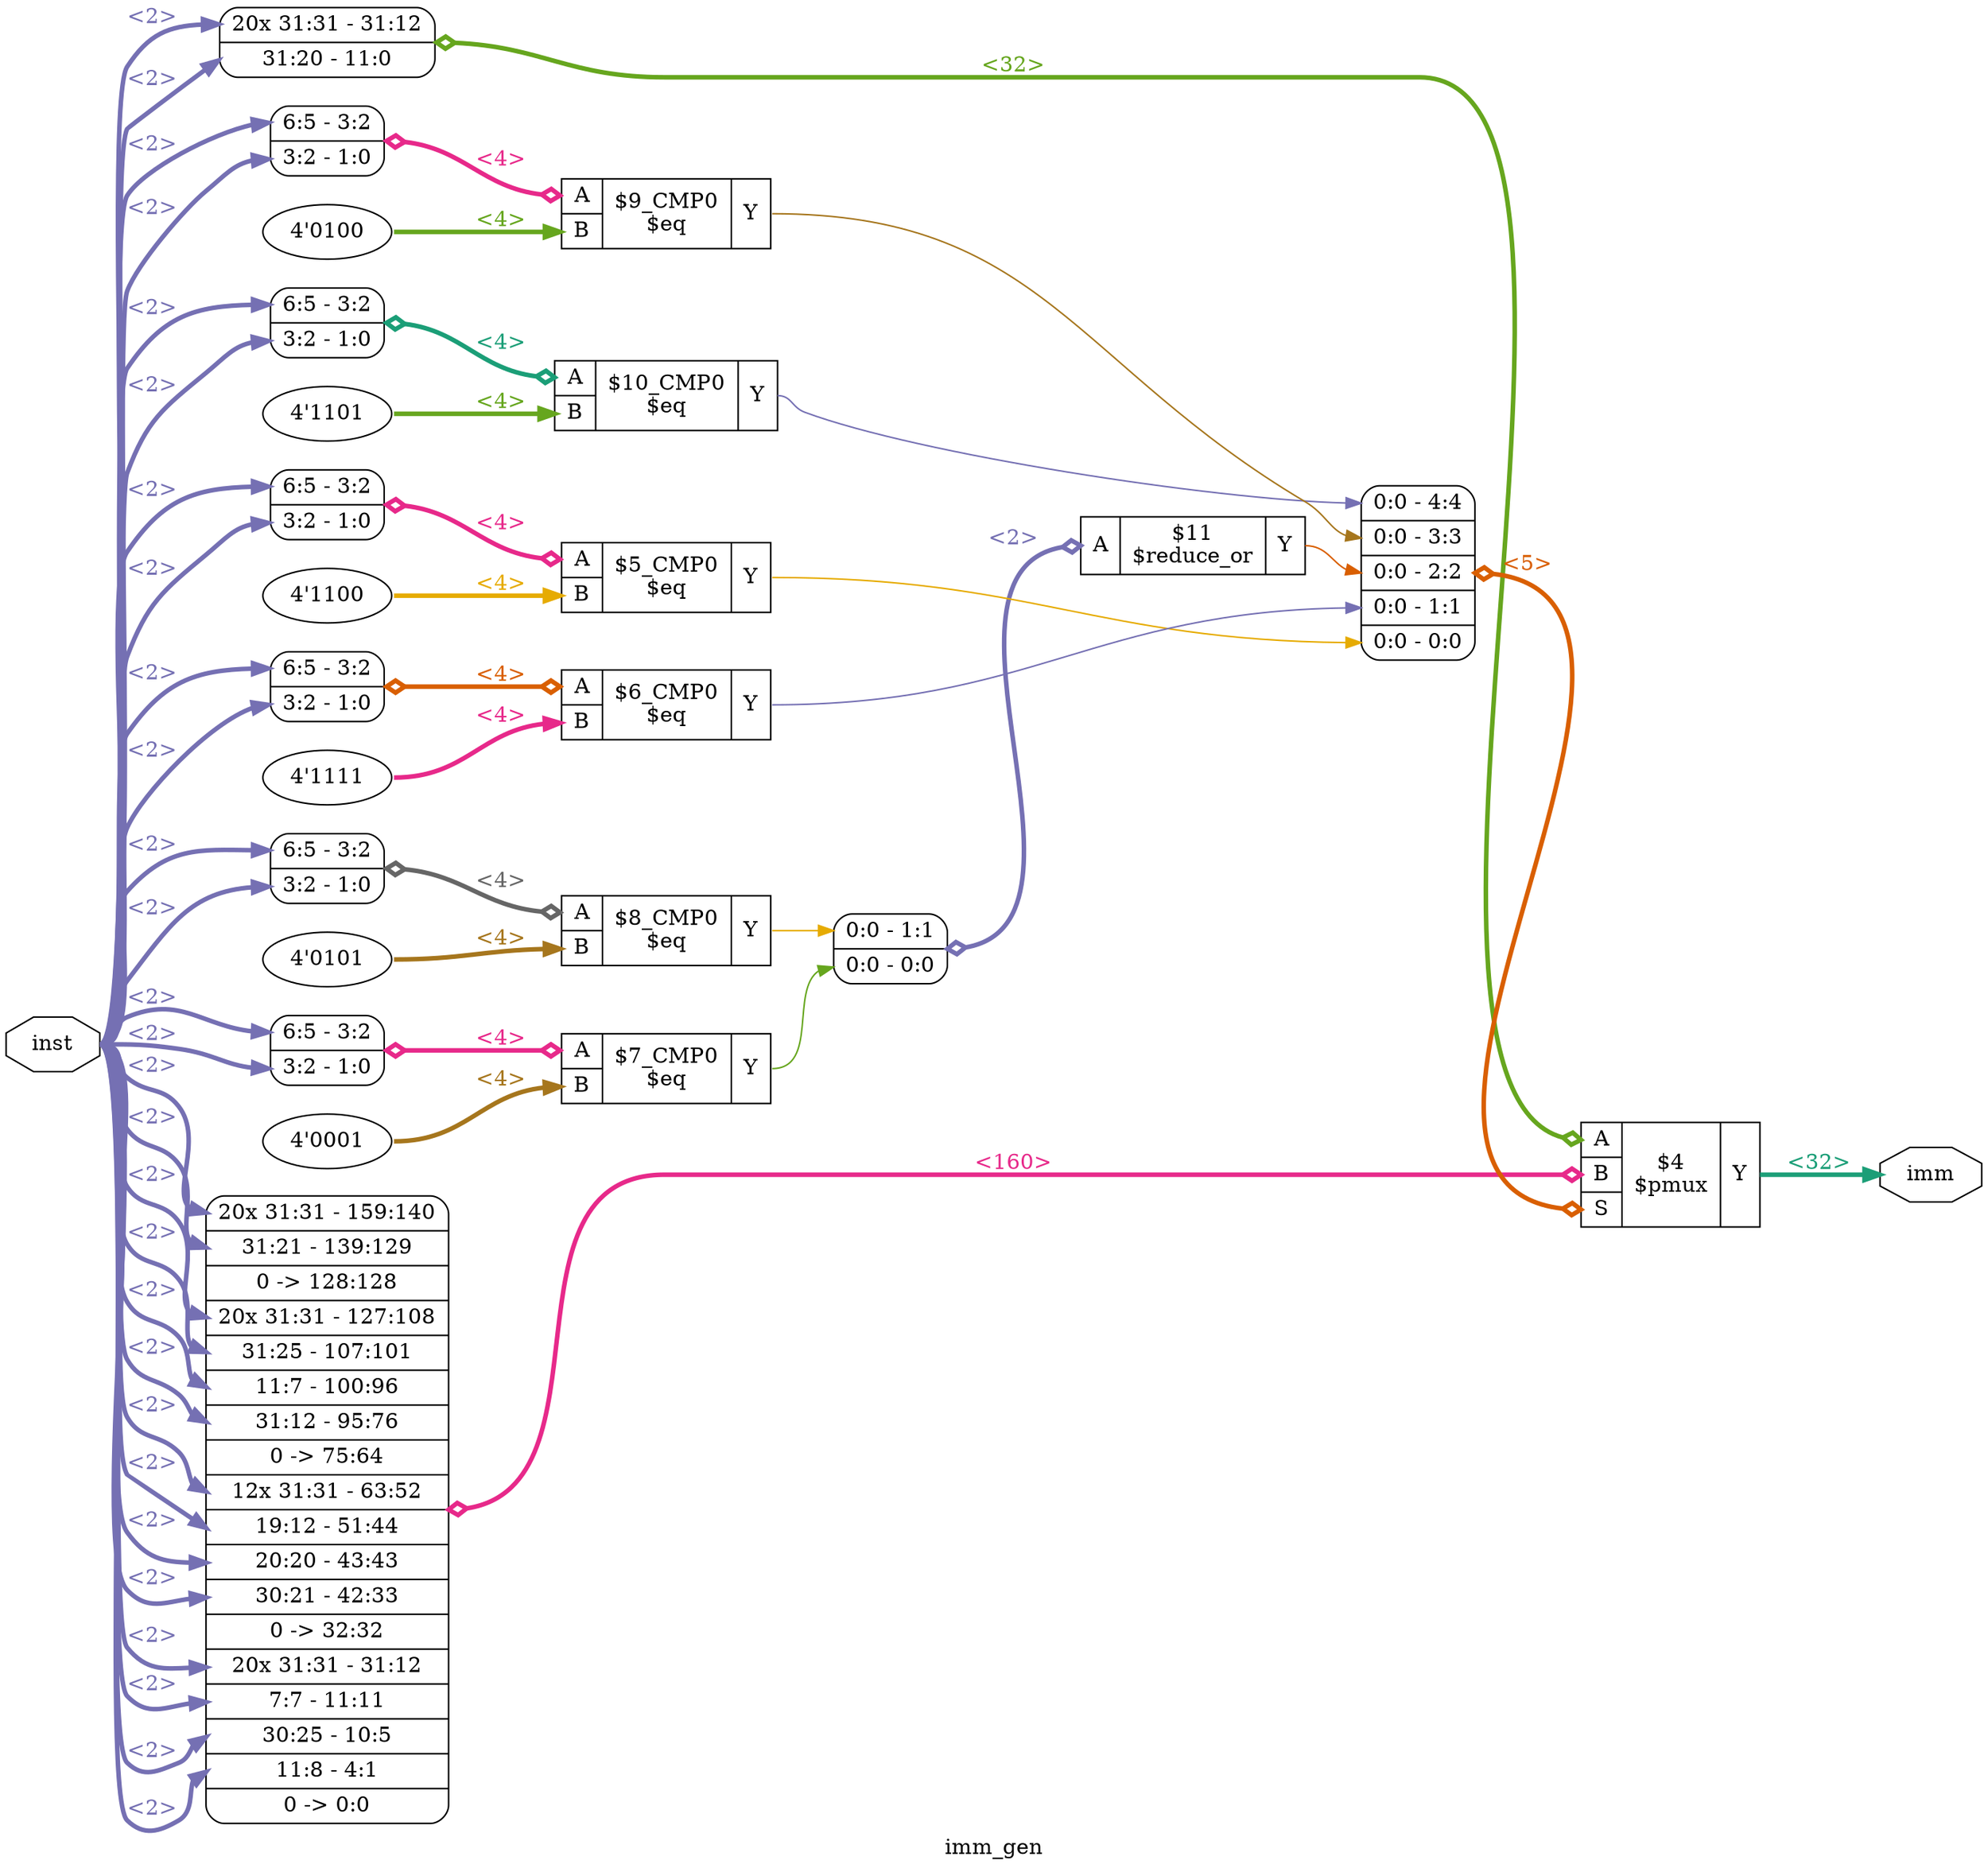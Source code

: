 digraph "imm_gen" {
label="imm_gen";
rankdir="LR";
remincross=true;
n8 [ shape=octagon, label="imm", color="black", fontcolor="black" ];
n9 [ shape=octagon, label="inst", color="black", fontcolor="black" ];
{ rank="source"; n9;}
{ rank="sink"; n8;}
c12 [ shape=record, label="{{<p10> A}|$11\n$reduce_or|{<p11> Y}}" ];
x0 [ shape=record, style=rounded, label="<s1> 0:0 - 1:1 |<s0> 0:0 - 0:0 " ];
x0:e -> c12:p10:w [arrowhead=odiamond, arrowtail=odiamond, dir=both, colorscheme="dark28", color="3", fontcolor="3", style="setlinewidth(3)", label="<2>"];
v2 [ label="4'1101" ];
c14 [ shape=record, label="{{<p10> A|<p13> B}|$10_CMP0\n$eq|{<p11> Y}}" ];
x1 [ shape=record, style=rounded, label="<s1> 6:5 - 3:2 |<s0> 3:2 - 1:0 " ];
x1:e -> c14:p10:w [arrowhead=odiamond, arrowtail=odiamond, dir=both, colorscheme="dark28", color="1", fontcolor="1", style="setlinewidth(3)", label="<4>"];
c16 [ shape=record, label="{{<p10> A|<p13> B|<p15> S}|$4\n$pmux|{<p11> Y}}" ];
x3 [ shape=record, style=rounded, label="<s20> 20x 31:31 - 31:12 |<s0> 31:20 - 11:0 " ];
x3:e -> c16:p10:w [arrowhead=odiamond, arrowtail=odiamond, dir=both, colorscheme="dark28", color="5", fontcolor="5", style="setlinewidth(3)", label="<32>"];
x4 [ shape=record, style=rounded, label="<s85> 20x 31:31 - 159:140 |<s65> 31:21 - 139:129 |0 -&gt; 128:128 |<s63> 20x 31:31 - 127:108 |<s43> 31:25 - 107:101 |<s42> 11:7 - 100:96 |<s41> 31:12 - 95:76 |0 -&gt; 75:64 |<s39> 12x 31:31 - 63:52 |<s27> 19:12 - 51:44 |<s26> 20:20 - 43:43 |<s25> 30:21 - 42:33 |0 -&gt; 32:32 |<s23> 20x 31:31 - 31:12 |<s3> 7:7 - 11:11 |<s2> 30:25 - 10:5 |<s1> 11:8 - 4:1 |0 -&gt; 0:0 " ];
x4:e -> c16:p13:w [arrowhead=odiamond, arrowtail=odiamond, dir=both, colorscheme="dark28", color="4", fontcolor="4", style="setlinewidth(3)", label="<160>"];
x5 [ shape=record, style=rounded, label="<s4> 0:0 - 4:4 |<s3> 0:0 - 3:3 |<s2> 0:0 - 2:2 |<s1> 0:0 - 1:1 |<s0> 0:0 - 0:0 " ];
x5:e -> c16:p15:w [arrowhead=odiamond, arrowtail=odiamond, dir=both, colorscheme="dark28", color="2", fontcolor="2", style="setlinewidth(3)", label="<5>"];
v7 [ label="4'1100" ];
c17 [ shape=record, label="{{<p10> A|<p13> B}|$5_CMP0\n$eq|{<p11> Y}}" ];
x6 [ shape=record, style=rounded, label="<s1> 6:5 - 3:2 |<s0> 3:2 - 1:0 " ];
x6:e -> c17:p10:w [arrowhead=odiamond, arrowtail=odiamond, dir=both, colorscheme="dark28", color="4", fontcolor="4", style="setlinewidth(3)", label="<4>"];
v9 [ label="4'1111" ];
c18 [ shape=record, label="{{<p10> A|<p13> B}|$6_CMP0\n$eq|{<p11> Y}}" ];
x8 [ shape=record, style=rounded, label="<s1> 6:5 - 3:2 |<s0> 3:2 - 1:0 " ];
x8:e -> c18:p10:w [arrowhead=odiamond, arrowtail=odiamond, dir=both, colorscheme="dark28", color="2", fontcolor="2", style="setlinewidth(3)", label="<4>"];
v11 [ label="4'0001" ];
c19 [ shape=record, label="{{<p10> A|<p13> B}|$7_CMP0\n$eq|{<p11> Y}}" ];
x10 [ shape=record, style=rounded, label="<s1> 6:5 - 3:2 |<s0> 3:2 - 1:0 " ];
x10:e -> c19:p10:w [arrowhead=odiamond, arrowtail=odiamond, dir=both, colorscheme="dark28", color="4", fontcolor="4", style="setlinewidth(3)", label="<4>"];
v13 [ label="4'0101" ];
c20 [ shape=record, label="{{<p10> A|<p13> B}|$8_CMP0\n$eq|{<p11> Y}}" ];
x12 [ shape=record, style=rounded, label="<s1> 6:5 - 3:2 |<s0> 3:2 - 1:0 " ];
x12:e -> c20:p10:w [arrowhead=odiamond, arrowtail=odiamond, dir=both, colorscheme="dark28", color="8", fontcolor="8", style="setlinewidth(3)", label="<4>"];
v15 [ label="4'0100" ];
c21 [ shape=record, label="{{<p10> A|<p13> B}|$9_CMP0\n$eq|{<p11> Y}}" ];
x14 [ shape=record, style=rounded, label="<s1> 6:5 - 3:2 |<s0> 3:2 - 1:0 " ];
x14:e -> c21:p10:w [arrowhead=odiamond, arrowtail=odiamond, dir=both, colorscheme="dark28", color="4", fontcolor="4", style="setlinewidth(3)", label="<4>"];
c12:p11:e -> x5:s2:w [colorscheme="dark28", color="2", fontcolor="2", label=""];
c14:p11:e -> x5:s4:w [colorscheme="dark28", color="3", fontcolor="3", label=""];
c17:p11:e -> x5:s0:w [colorscheme="dark28", color="6", fontcolor="6", label=""];
c18:p11:e -> x5:s1:w [colorscheme="dark28", color="3", fontcolor="3", label=""];
c19:p11:e -> x0:s0:w [colorscheme="dark28", color="5", fontcolor="5", label=""];
c20:p11:e -> x0:s1:w [colorscheme="dark28", color="6", fontcolor="6", label=""];
c21:p11:e -> x5:s3:w [colorscheme="dark28", color="7", fontcolor="7", label=""];
c16:p11:e -> n8:w [colorscheme="dark28", color="1", fontcolor="1", style="setlinewidth(3)", label="<32>"];
n9:e -> x10:s0:w [colorscheme="dark28", color="3", fontcolor="3", style="setlinewidth(3)", label="<2>"];
n9:e -> x10:s1:w [colorscheme="dark28", color="3", fontcolor="3", style="setlinewidth(3)", label="<2>"];
n9:e -> x12:s0:w [colorscheme="dark28", color="3", fontcolor="3", style="setlinewidth(3)", label="<2>"];
n9:e -> x12:s1:w [colorscheme="dark28", color="3", fontcolor="3", style="setlinewidth(3)", label="<2>"];
n9:e -> x14:s0:w [colorscheme="dark28", color="3", fontcolor="3", style="setlinewidth(3)", label="<2>"];
n9:e -> x14:s1:w [colorscheme="dark28", color="3", fontcolor="3", style="setlinewidth(3)", label="<2>"];
n9:e -> x1:s0:w [colorscheme="dark28", color="3", fontcolor="3", style="setlinewidth(3)", label="<2>"];
n9:e -> x1:s1:w [colorscheme="dark28", color="3", fontcolor="3", style="setlinewidth(3)", label="<2>"];
n9:e -> x3:s0:w [colorscheme="dark28", color="3", fontcolor="3", style="setlinewidth(3)", label="<2>"];
n9:e -> x3:s20:w [colorscheme="dark28", color="3", fontcolor="3", style="setlinewidth(3)", label="<2>"];
n9:e -> x4:s1:w [colorscheme="dark28", color="3", fontcolor="3", style="setlinewidth(3)", label="<2>"];
n9:e -> x4:s2:w [colorscheme="dark28", color="3", fontcolor="3", style="setlinewidth(3)", label="<2>"];
n9:e -> x4:s23:w [colorscheme="dark28", color="3", fontcolor="3", style="setlinewidth(3)", label="<2>"];
n9:e -> x4:s25:w [colorscheme="dark28", color="3", fontcolor="3", style="setlinewidth(3)", label="<2>"];
n9:e -> x4:s26:w [colorscheme="dark28", color="3", fontcolor="3", style="setlinewidth(3)", label="<2>"];
n9:e -> x4:s27:w [colorscheme="dark28", color="3", fontcolor="3", style="setlinewidth(3)", label="<2>"];
n9:e -> x4:s3:w [colorscheme="dark28", color="3", fontcolor="3", style="setlinewidth(3)", label="<2>"];
n9:e -> x4:s39:w [colorscheme="dark28", color="3", fontcolor="3", style="setlinewidth(3)", label="<2>"];
n9:e -> x4:s41:w [colorscheme="dark28", color="3", fontcolor="3", style="setlinewidth(3)", label="<2>"];
n9:e -> x4:s42:w [colorscheme="dark28", color="3", fontcolor="3", style="setlinewidth(3)", label="<2>"];
n9:e -> x4:s43:w [colorscheme="dark28", color="3", fontcolor="3", style="setlinewidth(3)", label="<2>"];
n9:e -> x4:s63:w [colorscheme="dark28", color="3", fontcolor="3", style="setlinewidth(3)", label="<2>"];
n9:e -> x4:s65:w [colorscheme="dark28", color="3", fontcolor="3", style="setlinewidth(3)", label="<2>"];
n9:e -> x4:s85:w [colorscheme="dark28", color="3", fontcolor="3", style="setlinewidth(3)", label="<2>"];
n9:e -> x6:s0:w [colorscheme="dark28", color="3", fontcolor="3", style="setlinewidth(3)", label="<2>"];
n9:e -> x6:s1:w [colorscheme="dark28", color="3", fontcolor="3", style="setlinewidth(3)", label="<2>"];
n9:e -> x8:s0:w [colorscheme="dark28", color="3", fontcolor="3", style="setlinewidth(3)", label="<2>"];
n9:e -> x8:s1:w [colorscheme="dark28", color="3", fontcolor="3", style="setlinewidth(3)", label="<2>"];
v11:e -> c19:p13:w [colorscheme="dark28", color="7", fontcolor="7", style="setlinewidth(3)", label="<4>"];
v13:e -> c20:p13:w [colorscheme="dark28", color="7", fontcolor="7", style="setlinewidth(3)", label="<4>"];
v15:e -> c21:p13:w [colorscheme="dark28", color="5", fontcolor="5", style="setlinewidth(3)", label="<4>"];
v2:e -> c14:p13:w [colorscheme="dark28", color="5", fontcolor="5", style="setlinewidth(3)", label="<4>"];
v7:e -> c17:p13:w [colorscheme="dark28", color="6", fontcolor="6", style="setlinewidth(3)", label="<4>"];
v9:e -> c18:p13:w [colorscheme="dark28", color="4", fontcolor="4", style="setlinewidth(3)", label="<4>"];
}
